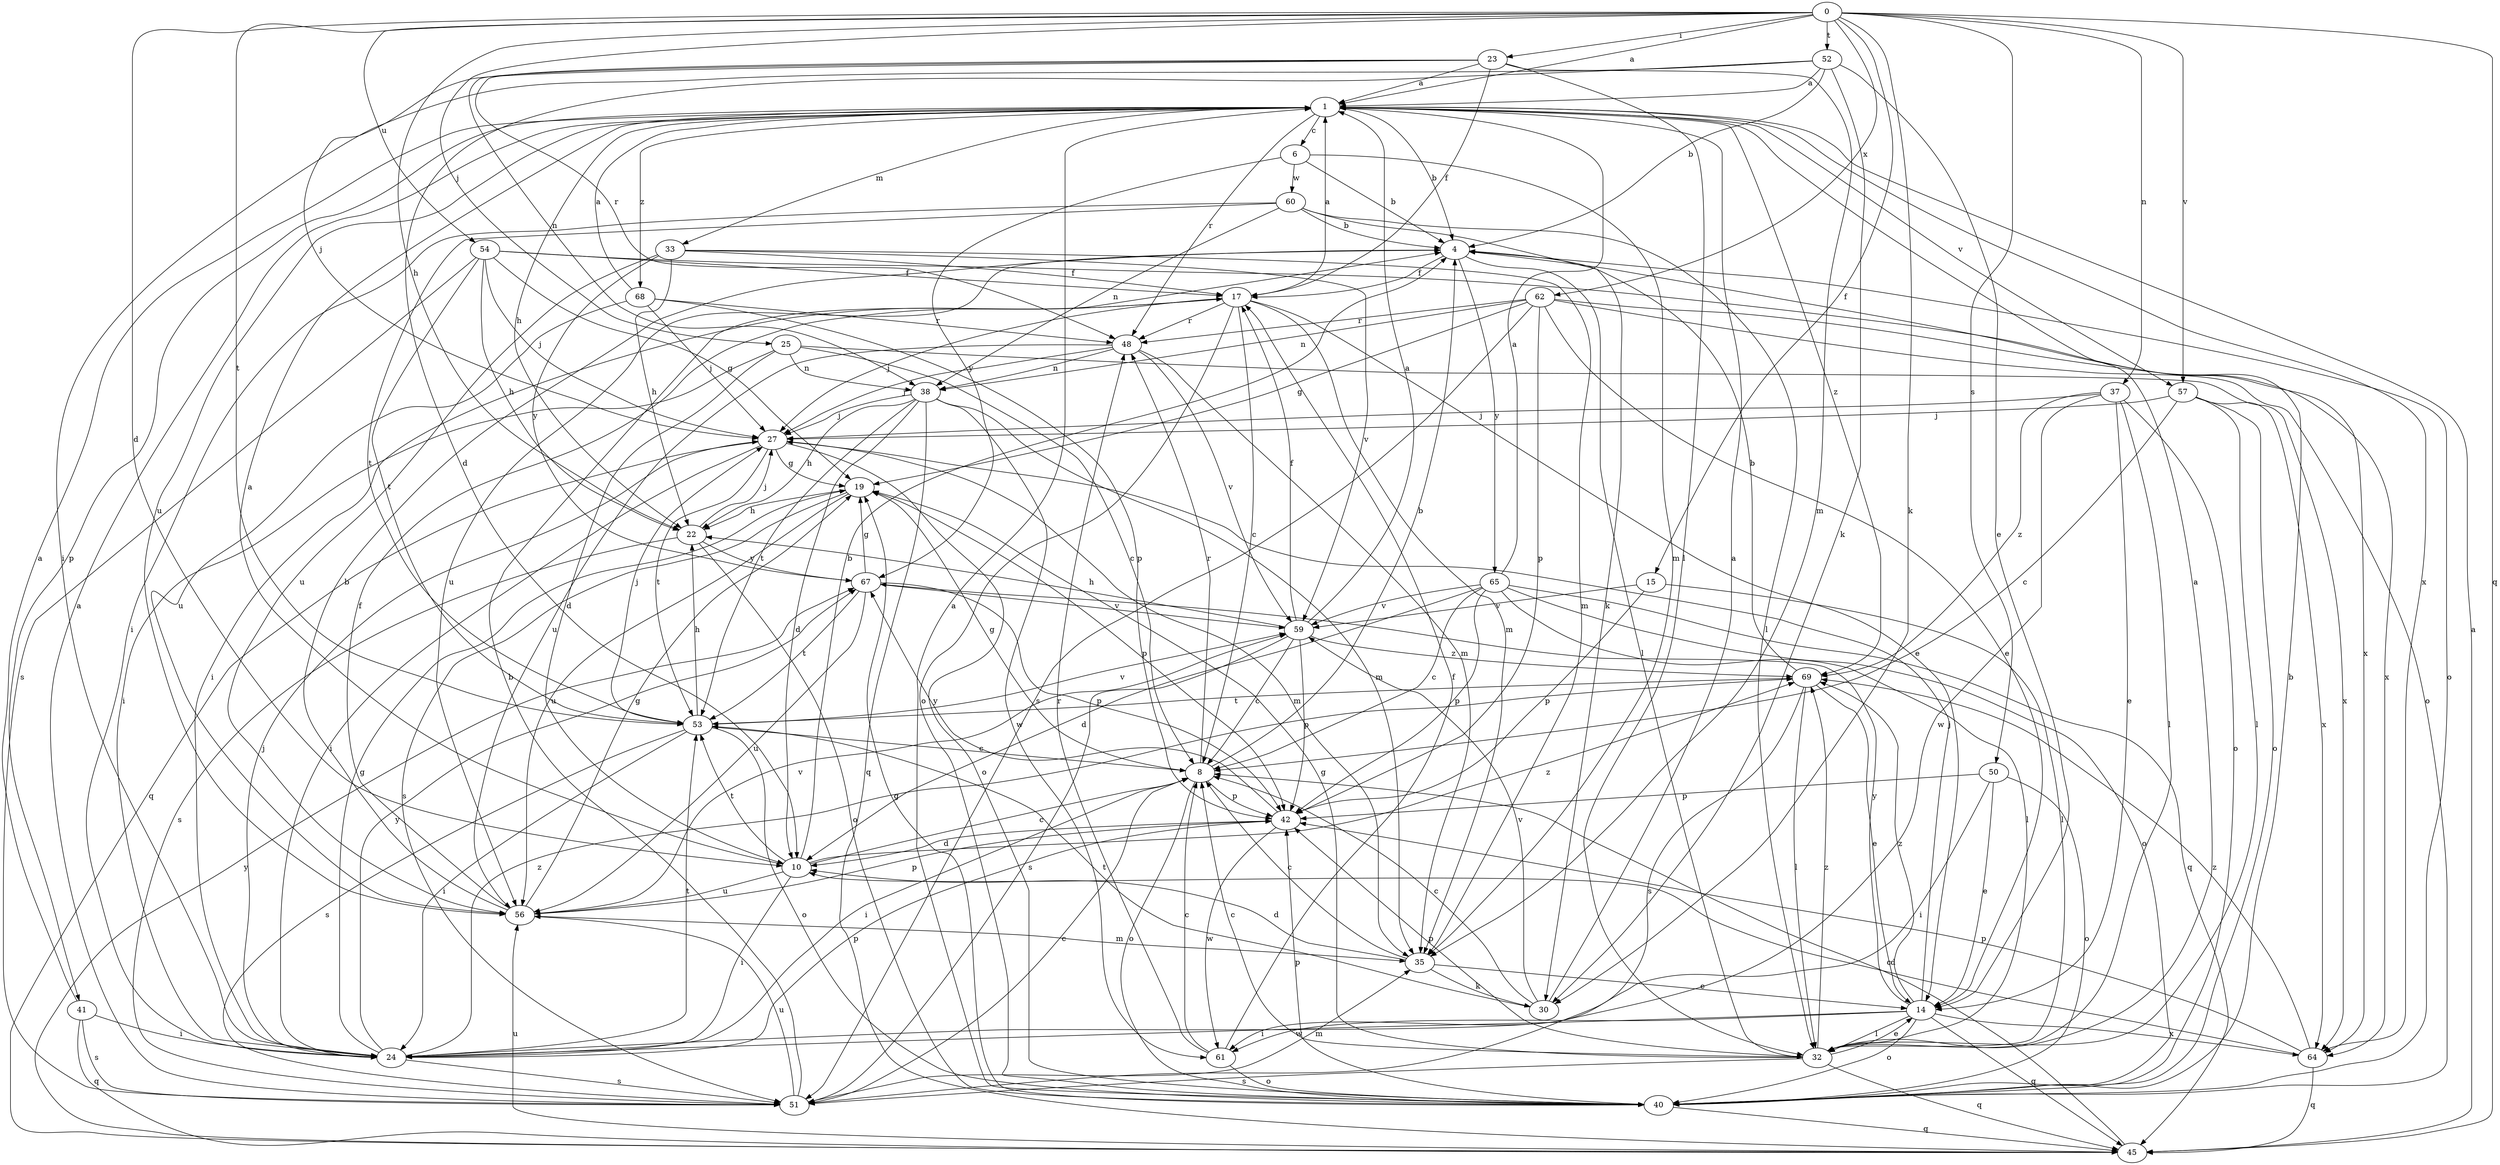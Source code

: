 strict digraph  {
0;
1;
4;
6;
8;
10;
14;
15;
17;
19;
22;
23;
24;
25;
27;
30;
32;
33;
35;
37;
38;
40;
41;
42;
45;
48;
50;
51;
52;
53;
54;
56;
57;
59;
60;
61;
62;
64;
65;
67;
68;
69;
0 -> 1  [label=a];
0 -> 10  [label=d];
0 -> 15  [label=f];
0 -> 22  [label=h];
0 -> 23  [label=i];
0 -> 25  [label=j];
0 -> 30  [label=k];
0 -> 37  [label=n];
0 -> 45  [label=q];
0 -> 50  [label=s];
0 -> 52  [label=t];
0 -> 53  [label=t];
0 -> 54  [label=u];
0 -> 57  [label=v];
0 -> 62  [label=x];
1 -> 4  [label=b];
1 -> 6  [label=c];
1 -> 22  [label=h];
1 -> 33  [label=m];
1 -> 41  [label=p];
1 -> 48  [label=r];
1 -> 56  [label=u];
1 -> 57  [label=v];
1 -> 64  [label=x];
1 -> 68  [label=z];
1 -> 69  [label=z];
4 -> 17  [label=f];
4 -> 32  [label=l];
4 -> 40  [label=o];
4 -> 56  [label=u];
4 -> 65  [label=y];
6 -> 4  [label=b];
6 -> 35  [label=m];
6 -> 60  [label=w];
6 -> 67  [label=y];
8 -> 4  [label=b];
8 -> 19  [label=g];
8 -> 24  [label=i];
8 -> 40  [label=o];
8 -> 42  [label=p];
8 -> 48  [label=r];
10 -> 1  [label=a];
10 -> 4  [label=b];
10 -> 8  [label=c];
10 -> 24  [label=i];
10 -> 53  [label=t];
10 -> 56  [label=u];
10 -> 69  [label=z];
14 -> 24  [label=i];
14 -> 27  [label=j];
14 -> 32  [label=l];
14 -> 40  [label=o];
14 -> 45  [label=q];
14 -> 61  [label=w];
14 -> 64  [label=x];
14 -> 67  [label=y];
14 -> 69  [label=z];
15 -> 32  [label=l];
15 -> 42  [label=p];
15 -> 59  [label=v];
17 -> 1  [label=a];
17 -> 8  [label=c];
17 -> 14  [label=e];
17 -> 24  [label=i];
17 -> 27  [label=j];
17 -> 35  [label=m];
17 -> 40  [label=o];
17 -> 48  [label=r];
19 -> 22  [label=h];
19 -> 42  [label=p];
19 -> 51  [label=s];
19 -> 56  [label=u];
22 -> 27  [label=j];
22 -> 40  [label=o];
22 -> 51  [label=s];
22 -> 67  [label=y];
23 -> 1  [label=a];
23 -> 17  [label=f];
23 -> 27  [label=j];
23 -> 32  [label=l];
23 -> 35  [label=m];
23 -> 38  [label=n];
23 -> 48  [label=r];
24 -> 19  [label=g];
24 -> 27  [label=j];
24 -> 42  [label=p];
24 -> 51  [label=s];
24 -> 53  [label=t];
24 -> 67  [label=y];
24 -> 69  [label=z];
25 -> 8  [label=c];
25 -> 10  [label=d];
25 -> 24  [label=i];
25 -> 38  [label=n];
25 -> 64  [label=x];
27 -> 19  [label=g];
27 -> 24  [label=i];
27 -> 35  [label=m];
27 -> 40  [label=o];
27 -> 45  [label=q];
27 -> 53  [label=t];
30 -> 1  [label=a];
30 -> 8  [label=c];
30 -> 53  [label=t];
30 -> 59  [label=v];
32 -> 1  [label=a];
32 -> 8  [label=c];
32 -> 14  [label=e];
32 -> 19  [label=g];
32 -> 42  [label=p];
32 -> 45  [label=q];
32 -> 51  [label=s];
32 -> 69  [label=z];
33 -> 17  [label=f];
33 -> 22  [label=h];
33 -> 35  [label=m];
33 -> 56  [label=u];
33 -> 59  [label=v];
33 -> 67  [label=y];
35 -> 8  [label=c];
35 -> 10  [label=d];
35 -> 14  [label=e];
35 -> 30  [label=k];
37 -> 14  [label=e];
37 -> 27  [label=j];
37 -> 32  [label=l];
37 -> 40  [label=o];
37 -> 61  [label=w];
37 -> 69  [label=z];
38 -> 10  [label=d];
38 -> 22  [label=h];
38 -> 27  [label=j];
38 -> 35  [label=m];
38 -> 45  [label=q];
38 -> 53  [label=t];
38 -> 61  [label=w];
40 -> 1  [label=a];
40 -> 4  [label=b];
40 -> 19  [label=g];
40 -> 42  [label=p];
40 -> 45  [label=q];
41 -> 1  [label=a];
41 -> 24  [label=i];
41 -> 45  [label=q];
41 -> 51  [label=s];
42 -> 10  [label=d];
42 -> 61  [label=w];
42 -> 67  [label=y];
45 -> 1  [label=a];
45 -> 8  [label=c];
45 -> 56  [label=u];
45 -> 67  [label=y];
48 -> 27  [label=j];
48 -> 35  [label=m];
48 -> 38  [label=n];
48 -> 56  [label=u];
48 -> 59  [label=v];
50 -> 14  [label=e];
50 -> 24  [label=i];
50 -> 40  [label=o];
50 -> 42  [label=p];
51 -> 1  [label=a];
51 -> 4  [label=b];
51 -> 8  [label=c];
51 -> 35  [label=m];
51 -> 56  [label=u];
52 -> 1  [label=a];
52 -> 4  [label=b];
52 -> 10  [label=d];
52 -> 14  [label=e];
52 -> 24  [label=i];
52 -> 30  [label=k];
53 -> 8  [label=c];
53 -> 22  [label=h];
53 -> 24  [label=i];
53 -> 27  [label=j];
53 -> 40  [label=o];
53 -> 51  [label=s];
53 -> 59  [label=v];
54 -> 17  [label=f];
54 -> 19  [label=g];
54 -> 22  [label=h];
54 -> 27  [label=j];
54 -> 51  [label=s];
54 -> 53  [label=t];
54 -> 64  [label=x];
56 -> 4  [label=b];
56 -> 17  [label=f];
56 -> 19  [label=g];
56 -> 35  [label=m];
56 -> 42  [label=p];
56 -> 59  [label=v];
57 -> 8  [label=c];
57 -> 27  [label=j];
57 -> 32  [label=l];
57 -> 40  [label=o];
57 -> 64  [label=x];
59 -> 1  [label=a];
59 -> 8  [label=c];
59 -> 17  [label=f];
59 -> 22  [label=h];
59 -> 42  [label=p];
59 -> 51  [label=s];
59 -> 69  [label=z];
60 -> 4  [label=b];
60 -> 24  [label=i];
60 -> 30  [label=k];
60 -> 32  [label=l];
60 -> 38  [label=n];
60 -> 53  [label=t];
61 -> 8  [label=c];
61 -> 17  [label=f];
61 -> 40  [label=o];
61 -> 48  [label=r];
62 -> 14  [label=e];
62 -> 19  [label=g];
62 -> 38  [label=n];
62 -> 40  [label=o];
62 -> 42  [label=p];
62 -> 48  [label=r];
62 -> 51  [label=s];
62 -> 64  [label=x];
64 -> 10  [label=d];
64 -> 42  [label=p];
64 -> 45  [label=q];
64 -> 69  [label=z];
65 -> 1  [label=a];
65 -> 8  [label=c];
65 -> 10  [label=d];
65 -> 32  [label=l];
65 -> 40  [label=o];
65 -> 42  [label=p];
65 -> 45  [label=q];
65 -> 59  [label=v];
67 -> 19  [label=g];
67 -> 42  [label=p];
67 -> 53  [label=t];
67 -> 56  [label=u];
67 -> 59  [label=v];
68 -> 1  [label=a];
68 -> 27  [label=j];
68 -> 42  [label=p];
68 -> 48  [label=r];
68 -> 56  [label=u];
69 -> 4  [label=b];
69 -> 14  [label=e];
69 -> 32  [label=l];
69 -> 51  [label=s];
69 -> 53  [label=t];
}
